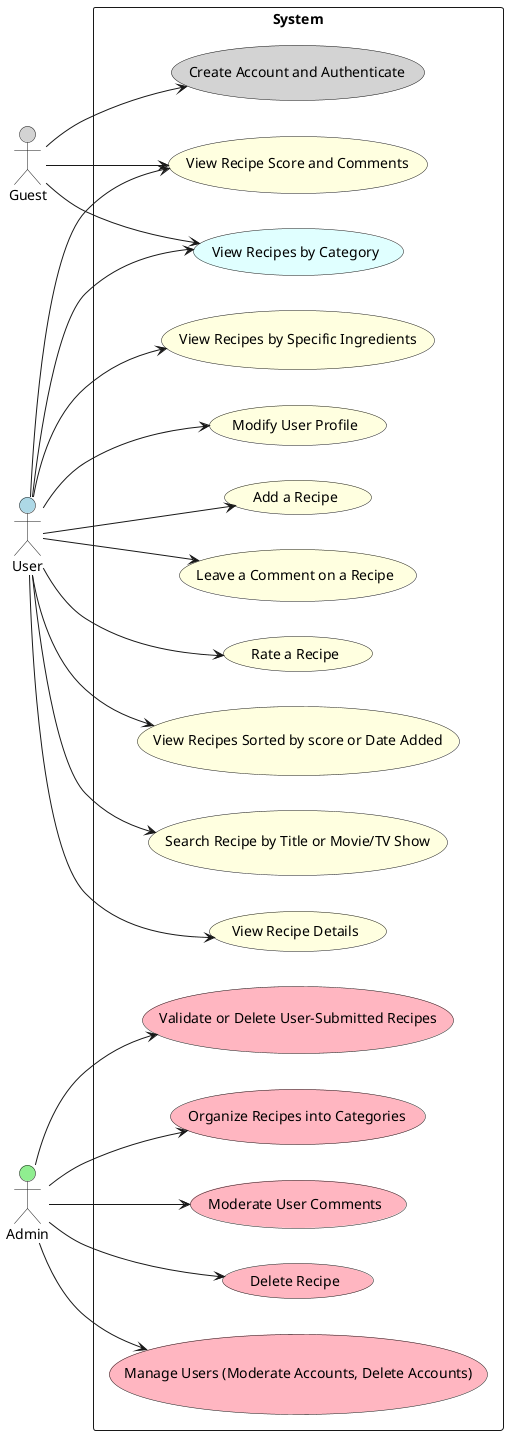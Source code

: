 @startuml
left to right direction

actor "Guest" as G #lightgray
actor "User" as U #lightblue
actor "Admin" as A #lightgreen

rectangle "System" {
  
  usecase "View Recipes by Category" as UC1 #lightcyan
  usecase "Search Recipe by Title or Movie/TV Show" as UC2 #lightyellow
  usecase "View Recipe Details" as UC3 #lightyellow 
  usecase "Create Account and Authenticate" as UC4 #lightgray
  usecase "Modify User Profile" as UC5 #lightyellow
  usecase "Add a Recipe" as UC6 #lightyellow
  usecase "Leave a Comment on a Recipe" as UC7 #lightyellow
  usecase "Rate a Recipe" as UC8 #lightyellow
  usecase "View Recipes Sorted by score or Date Added" as UC10 #lightyellow
  usecase "View Recipes by Specific Ingredients" as UC11 #lightyellow
  usecase "Manage Users (Moderate Accounts, Delete Accounts)" as UC12 #lightpink
  usecase "Validate or Delete User-Submitted Recipes" as UC13 #lightpink
  usecase "Organize Recipes into Categories" as UC14 #lightpink
  usecase "Moderate User Comments" as UC15 #lightpink
  usecase "Delete Recipe" as UC16 #lightpink
  usecase "View Recipe Score and Comments" as UC17 #lightyellow
}

' Guest Access (light gray)
G -down-> UC1
G -down-> UC4
G -down-> UC17

' User Access (light blue)
U -down-> UC1
U -down-> UC2
U -down-> UC3
U -down-> UC5
U -down-> UC6
U -down-> UC7
U -down-> UC8
U -down-> UC10
U -down-> UC11
U -down-> UC17

' Admin Access (light green)
A -down-> UC12
A -down-> UC13
A -down-> UC14
A -down-> UC15
A -down-> UC16
@enduml